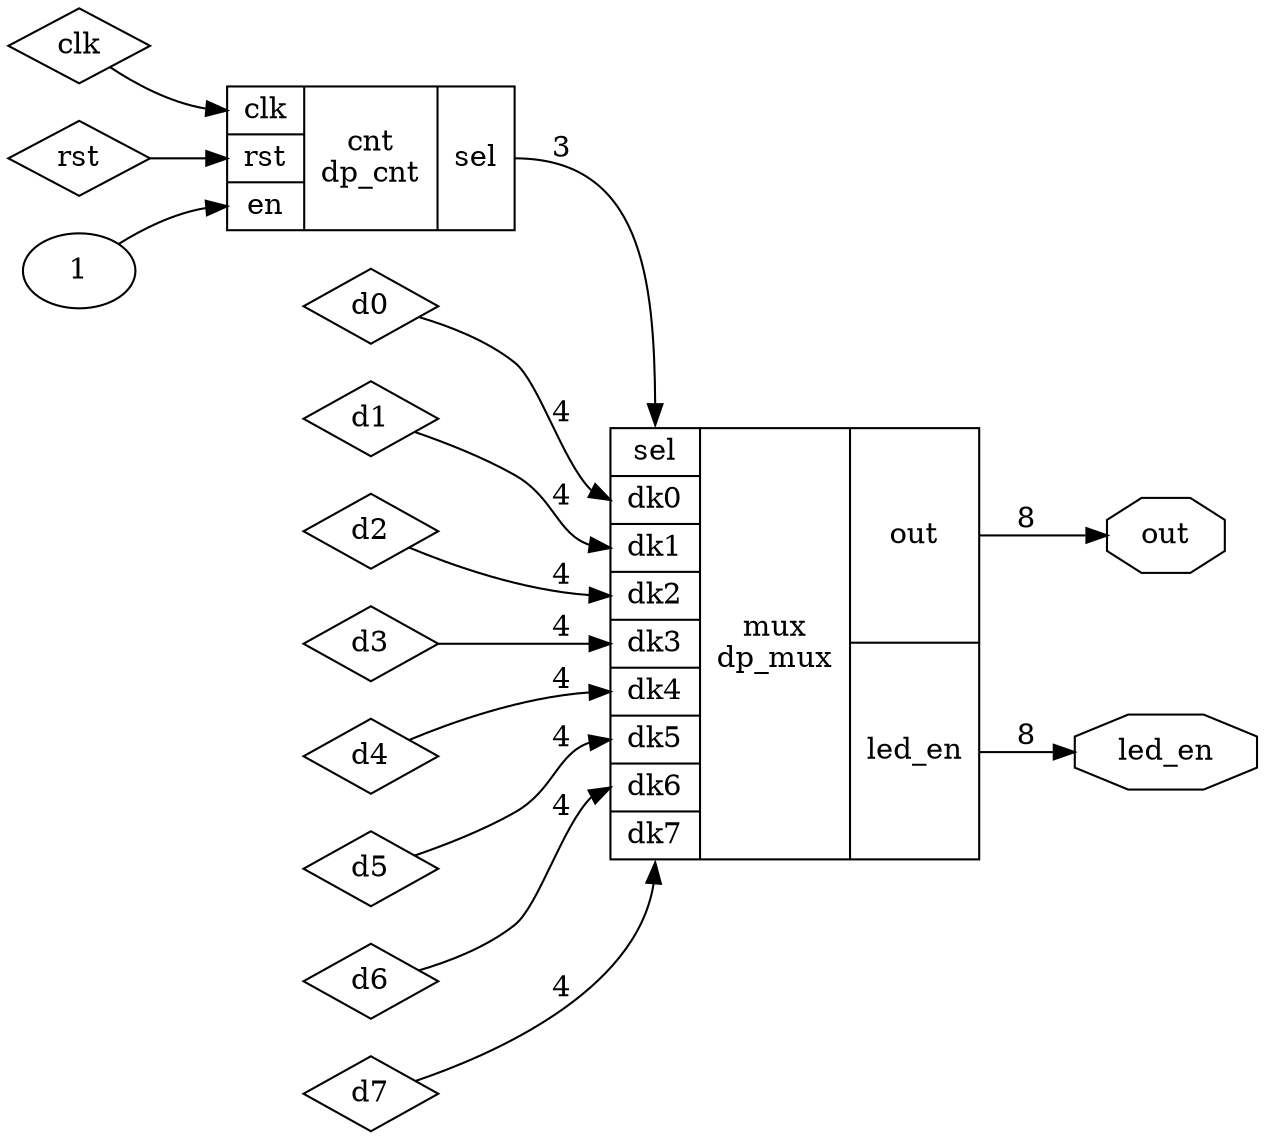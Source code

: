 digraph "keyboard" {
    // label = "keyboard";
    rankdir = "LR";
    
    // 输入，用菱形表示
    clk [shape = diamond;label = "clk";];
    rst [shape = diamond;label = "rst";];
    
    dk0 [shape = diamond;label = "d0";];
    dk1 [shape = diamond;label = "d1";];
    dk2 [shape = diamond;label = "d2";];
    dk3 [shape = diamond;label = "d3";];
    dk4 [shape = diamond;label = "d4";];
    dk5 [shape = diamond;label = "d5";];
    dk6 [shape = diamond;label = "d6";];
    dk7 [shape = diamond;label = "d7";];
    
    
    // 输出，用八边形表示
    out [shape = octagon;label = "out";];
    led_en [shape = octagon;label = "led_en";];
    
    // 元件
    cnt [shape = record;label = "{{<c0> clk | <c1> rst | <c2> en}|cnt\ndp_cnt|{<n0> sel}}";];
    mux [shape = record;label = "{{<m0> sel| <m1> dk0 | <m2> dk1 | <m3> dk2 | <m4> dk3 | <m5> dk4 | <m6> dk5 | <m7> dk6 | <m8> dk7}|mux\ndp_mux|{<u0> out | <u1> led_en}}";];
    
    // 连接
    clk -> cnt:c0;
    rst -> cnt:c1;
    1 -> cnt:c2;
    cnt:n0 -> mux:m0 [label = "3";];
    dk0 -> mux:m1 [label = "4";];
    dk1 -> mux:m2 [label = "4";];
    dk2 -> mux:m3 [label = "4";];
    dk3 -> mux:m4 [label = "4";];
    dk4 -> mux:m5 [label = "4";];
    dk5 -> mux:m6 [label = "4";];
    dk6 -> mux:m7 [label = "4";];
    dk7 -> mux:m8 [label = "4";];
    mux:u0 -> out [label = "8";];
    mux:u1 -> led_en [label = "8";];
}
